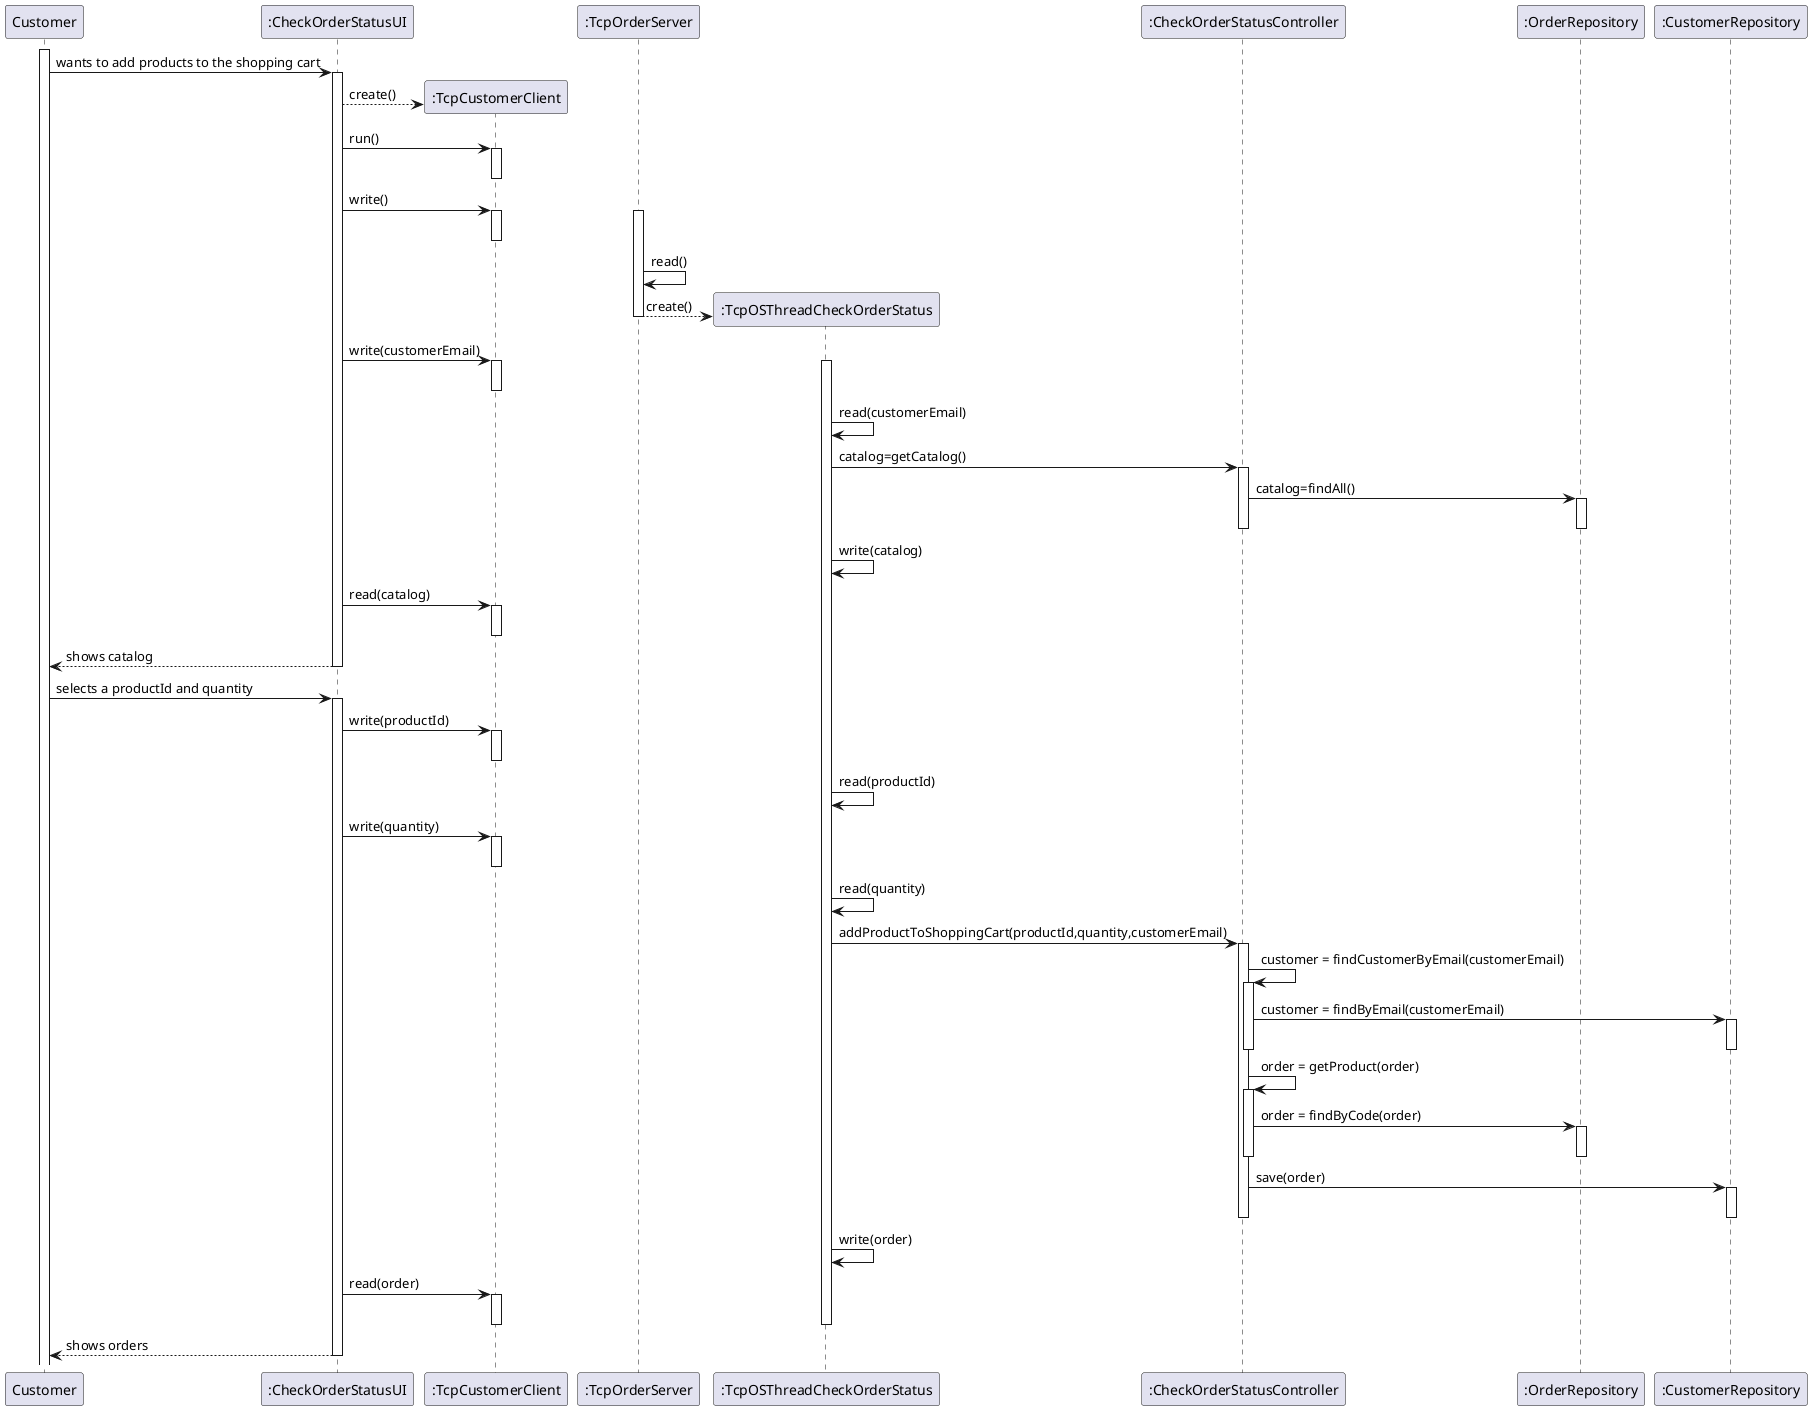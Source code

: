 @startuml
'https://plantuml.com/sequence-diagram

participant "Customer" as C
participant ":CheckOrderStatusUI" as UI
participant ":TcpCustomerClient" as TC
participant ":TcpOrderServer" as TS
participant ":TcpOSThreadCheckOrderStatus" as T
participant ":CheckOrderStatusController" as CON
participant ":OrderRepository" as PR
participant ":CustomerRepository" as CR


activate C

C -> UI: wants to add products to the shopping cart
activate UI
UI-->TC **:create()
UI->TC : run()
activate TC
deactivate TC
UI->TC : write()
activate TC
deactivate TC
activate TS
TS->TS : read()

TS-->T **:create()
deactivate TS

UI -> TC: write(customerEmail)
activate TC
deactivate TC
activate T
T->T : read(customerEmail)
T->CON : catalog=getCatalog()
activate CON
CON->PR : catalog=findAll()
activate PR
deactivate PR

deactivate CON
T->T :write(catalog)


UI->TC: read(catalog)
activate TC
deactivate TC
UI --> C : shows catalog
deactivate UI

C -> UI: selects a productId and quantity
activate UI
UI->TC : write(productId)
activate TC
deactivate TC

T->T : read(productId)

UI->TC : write(quantity)
activate TC
deactivate TC

T->T : read(quantity)
T->CON : addProductToShoppingCart(productId,quantity,customerEmail)
activate CON
CON->CON : customer = findCustomerByEmail(customerEmail)
activate CON
CON->CR: customer = findByEmail(customerEmail)
activate CR
deactivate CR

deactivate CON
CON->CON : order = getProduct(order)
activate CON
CON->PR : order = findByCode(order)
activate PR

deactivate PR

deactivate CON
CON->CR: save(order)
activate CR
deactivate CR


deactivate CON


T->T : write(order)

UI->TC: read(order)
activate TC
deactivate TC

deactivate T


UI --> C: shows orders
deactivate UI



@enduml
